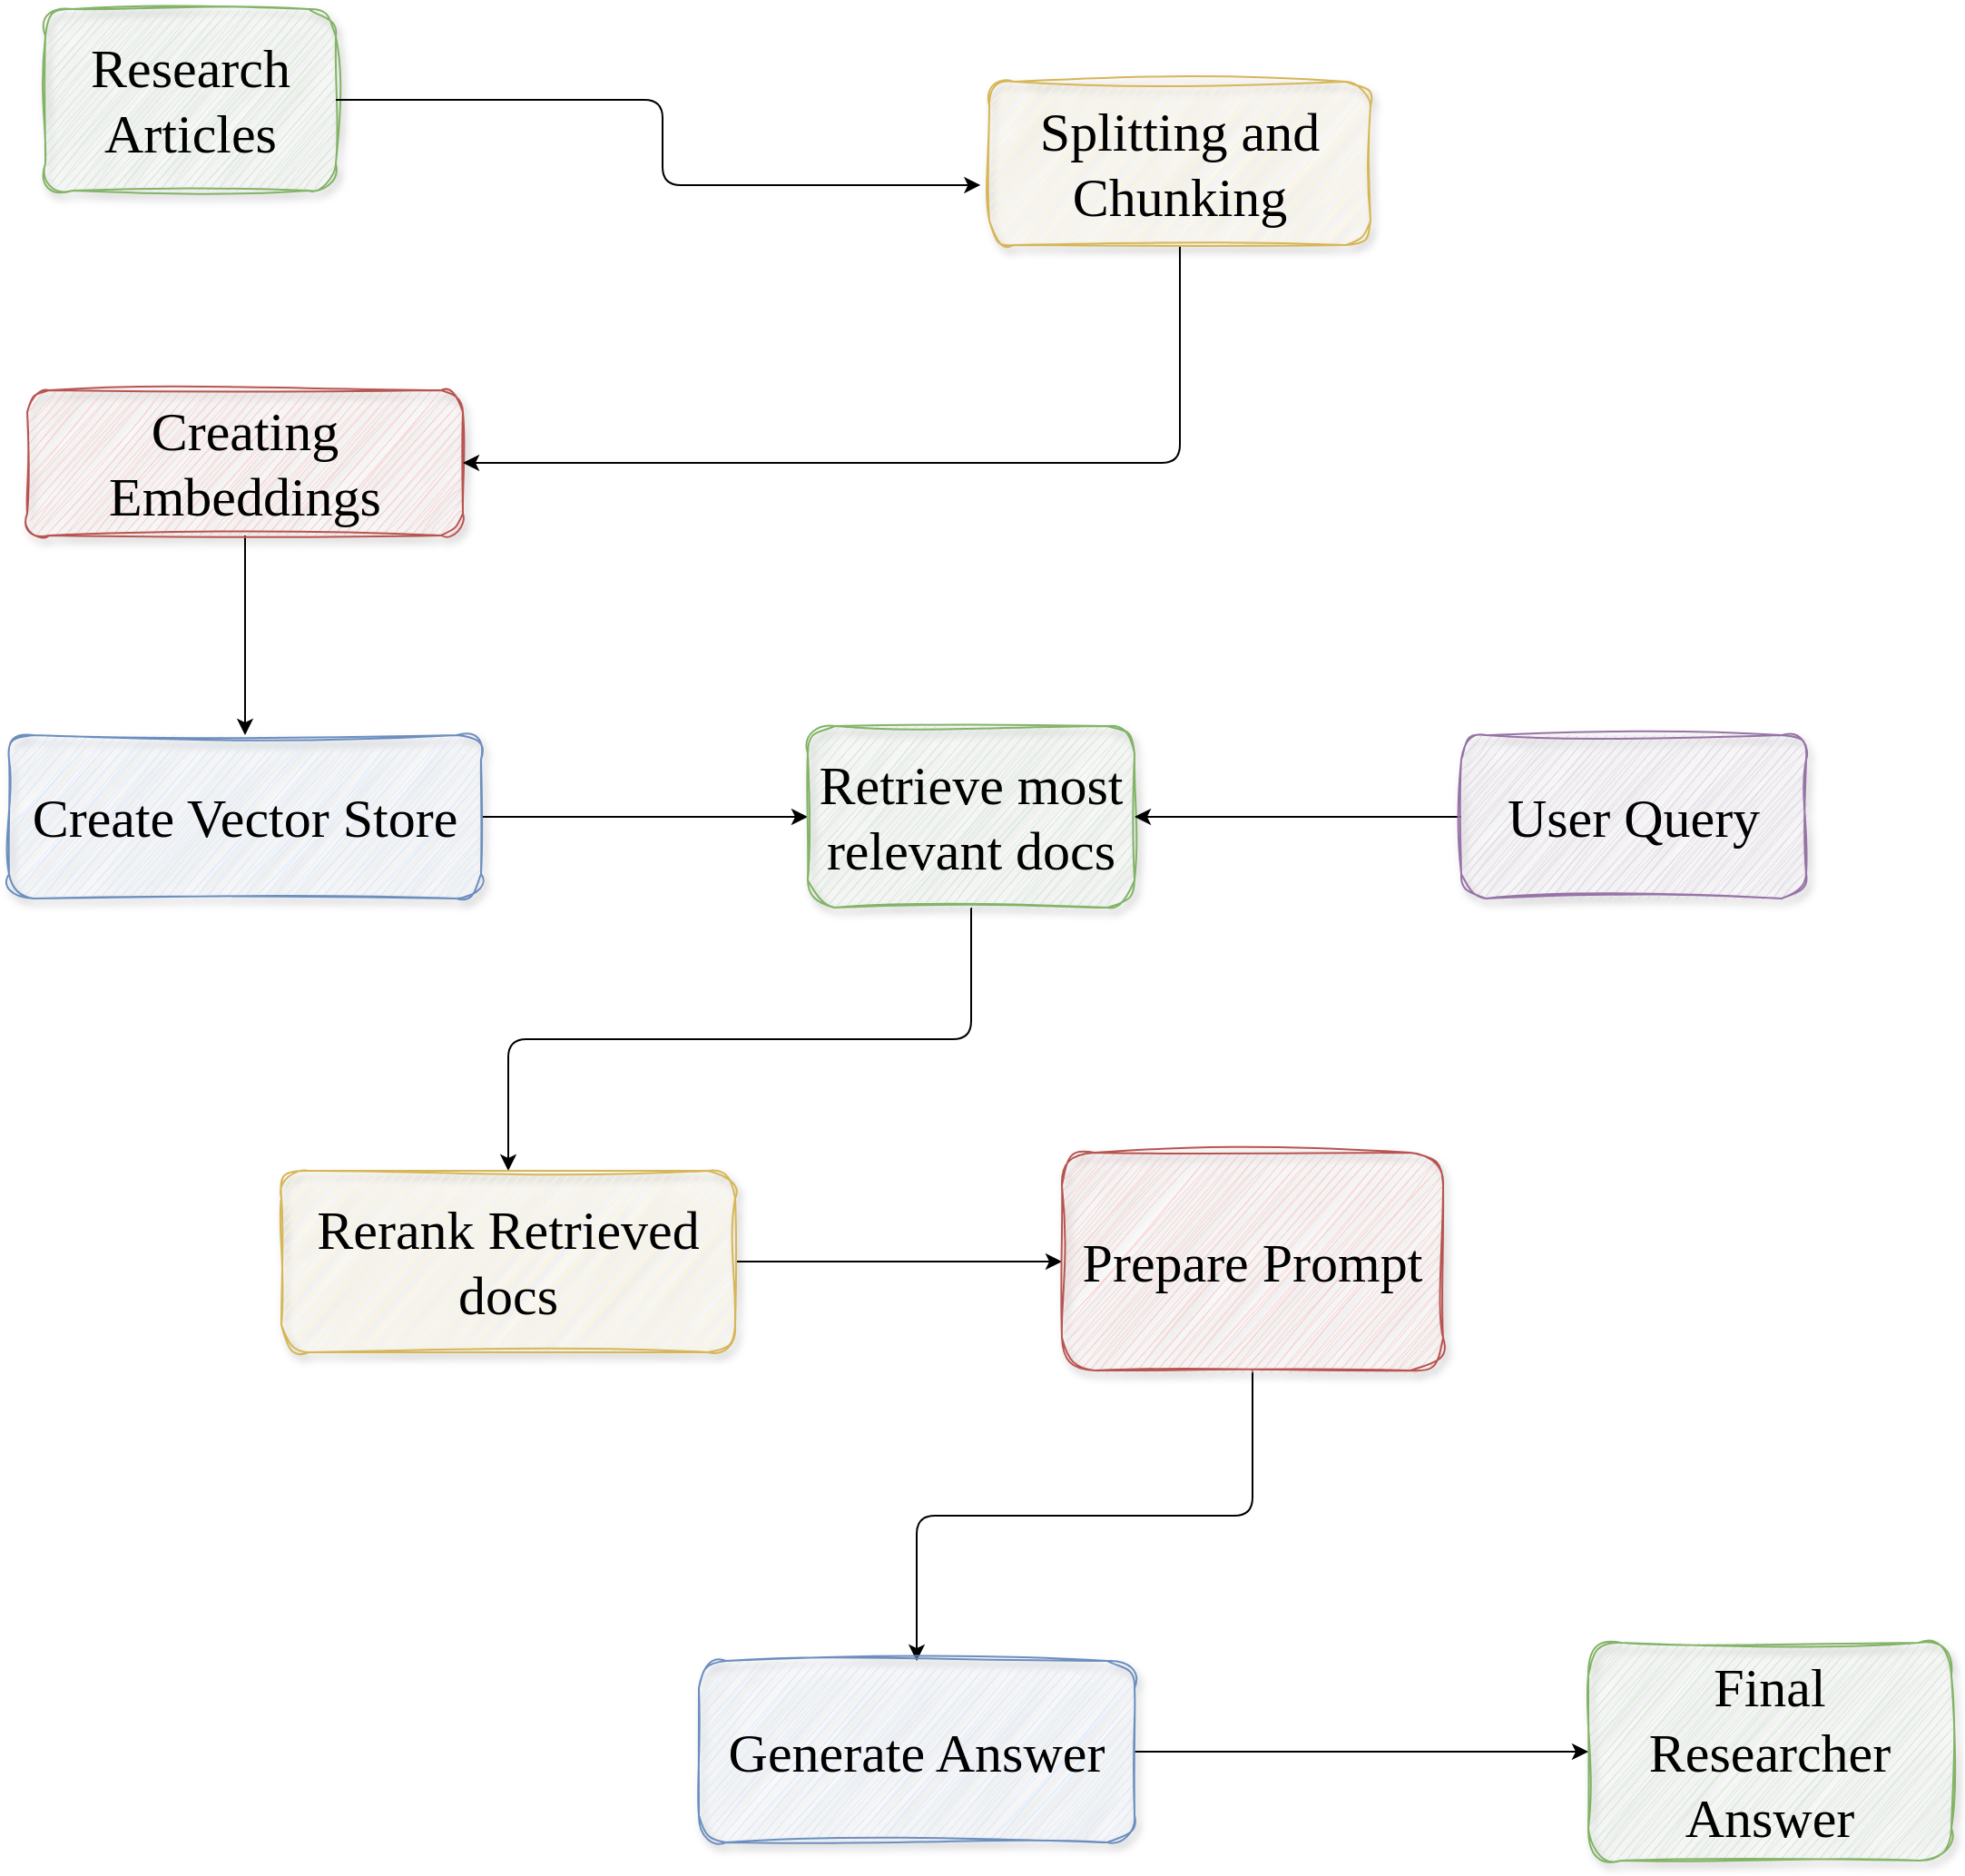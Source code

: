 <mxfile version="27.0.9">
  <diagram name="Page-1" id="FoGwzNI2L2qQ2lyo0fvc">
    <mxGraphModel dx="2038" dy="2209" grid="1" gridSize="10" guides="1" tooltips="1" connect="1" arrows="1" fold="1" page="1" pageScale="1" pageWidth="827" pageHeight="1169" math="0" shadow="0">
      <root>
        <mxCell id="0" />
        <mxCell id="1" parent="0" />
        <mxCell id="DKvXnGrd76LMYUC1vWfy-3" value="&lt;font&gt;Research Articles&lt;/font&gt;" style="rounded=1;whiteSpace=wrap;html=1;fillColor=#d5e8d4;strokeColor=#82b366;sketch=1;curveFitting=1;jiggle=2;shadow=1;glass=0;fontFamily=Times New Roman;fontSize=30;" vertex="1" parent="1">
          <mxGeometry x="-80" y="-150" width="160" height="100" as="geometry" />
        </mxCell>
        <mxCell id="DKvXnGrd76LMYUC1vWfy-18" style="edgeStyle=orthogonalEdgeStyle;rounded=1;orthogonalLoop=1;jettySize=auto;html=1;exitX=1;exitY=0.5;exitDx=0;exitDy=0;entryX=0;entryY=0.5;entryDx=0;entryDy=0;" edge="1" parent="1" source="DKvXnGrd76LMYUC1vWfy-4" target="DKvXnGrd76LMYUC1vWfy-6">
          <mxGeometry relative="1" as="geometry" />
        </mxCell>
        <mxCell id="DKvXnGrd76LMYUC1vWfy-4" value="&lt;span&gt;Create Vector Store&lt;/span&gt;" style="rounded=1;whiteSpace=wrap;html=1;sketch=1;curveFitting=1;jiggle=2;shadow=1;fillColor=#dae8fc;strokeColor=#6c8ebf;fontFamily=Times New Roman;fontSize=30;" vertex="1" parent="1">
          <mxGeometry x="-100" y="250" width="260" height="90" as="geometry" />
        </mxCell>
        <mxCell id="DKvXnGrd76LMYUC1vWfy-17" style="edgeStyle=orthogonalEdgeStyle;rounded=0;orthogonalLoop=1;jettySize=auto;html=1;exitX=0.5;exitY=1;exitDx=0;exitDy=0;entryX=0.5;entryY=0;entryDx=0;entryDy=0;" edge="1" parent="1" source="DKvXnGrd76LMYUC1vWfy-5" target="DKvXnGrd76LMYUC1vWfy-4">
          <mxGeometry relative="1" as="geometry" />
        </mxCell>
        <mxCell id="DKvXnGrd76LMYUC1vWfy-5" value="&lt;span&gt;Creating Embeddings&lt;/span&gt;" style="rounded=1;whiteSpace=wrap;html=1;fillColor=#f8cecc;strokeColor=#b85450;sketch=1;curveFitting=1;jiggle=2;shadow=1;glass=0;fontFamily=Times New Roman;fontSize=30;" vertex="1" parent="1">
          <mxGeometry x="-90" y="60" width="240" height="80" as="geometry" />
        </mxCell>
        <mxCell id="DKvXnGrd76LMYUC1vWfy-23" style="edgeStyle=orthogonalEdgeStyle;rounded=1;orthogonalLoop=1;jettySize=auto;html=1;exitX=0.5;exitY=1;exitDx=0;exitDy=0;curved=0;" edge="1" parent="1" source="DKvXnGrd76LMYUC1vWfy-6" target="DKvXnGrd76LMYUC1vWfy-9">
          <mxGeometry relative="1" as="geometry" />
        </mxCell>
        <mxCell id="DKvXnGrd76LMYUC1vWfy-6" value="&lt;span&gt;Retrieve most relevant docs&lt;/span&gt;" style="rounded=1;whiteSpace=wrap;html=1;sketch=1;curveFitting=1;jiggle=2;shadow=1;fillColor=#d5e8d4;strokeColor=#82b366;fontFamily=Times New Roman;fontSize=30;" vertex="1" parent="1">
          <mxGeometry x="340" y="245" width="180" height="100" as="geometry" />
        </mxCell>
        <mxCell id="DKvXnGrd76LMYUC1vWfy-27" style="edgeStyle=orthogonalEdgeStyle;rounded=1;orthogonalLoop=1;jettySize=auto;html=1;exitX=0.5;exitY=1;exitDx=0;exitDy=0;entryX=1;entryY=0.5;entryDx=0;entryDy=0;" edge="1" parent="1" source="DKvXnGrd76LMYUC1vWfy-7" target="DKvXnGrd76LMYUC1vWfy-5">
          <mxGeometry relative="1" as="geometry" />
        </mxCell>
        <mxCell id="DKvXnGrd76LMYUC1vWfy-7" value="&lt;span&gt;Splitting and Chunking&lt;/span&gt;" style="rounded=1;whiteSpace=wrap;html=1;sketch=1;curveFitting=1;jiggle=2;fillColor=#fff2cc;strokeColor=#d6b656;shadow=1;glass=0;fontFamily=Times New Roman;fontSize=30;" vertex="1" parent="1">
          <mxGeometry x="440" y="-110" width="210" height="90" as="geometry" />
        </mxCell>
        <mxCell id="DKvXnGrd76LMYUC1vWfy-21" style="edgeStyle=orthogonalEdgeStyle;rounded=1;orthogonalLoop=1;jettySize=auto;html=1;exitX=0;exitY=0.5;exitDx=0;exitDy=0;entryX=1;entryY=0.5;entryDx=0;entryDy=0;curved=0;" edge="1" parent="1" source="DKvXnGrd76LMYUC1vWfy-8" target="DKvXnGrd76LMYUC1vWfy-6">
          <mxGeometry relative="1" as="geometry" />
        </mxCell>
        <mxCell id="DKvXnGrd76LMYUC1vWfy-8" value="&lt;font&gt;User Query&lt;/font&gt;" style="rounded=1;whiteSpace=wrap;html=1;sketch=1;curveFitting=1;jiggle=2;shadow=1;fillColor=#e1d5e7;strokeColor=#9673a6;fontFamily=Times New Roman;fontSize=30;" vertex="1" parent="1">
          <mxGeometry x="700" y="250" width="190" height="90" as="geometry" />
        </mxCell>
        <mxCell id="DKvXnGrd76LMYUC1vWfy-24" style="edgeStyle=orthogonalEdgeStyle;rounded=1;orthogonalLoop=1;jettySize=auto;html=1;exitX=1;exitY=0.5;exitDx=0;exitDy=0;entryX=0;entryY=0.5;entryDx=0;entryDy=0;" edge="1" parent="1" source="DKvXnGrd76LMYUC1vWfy-9" target="DKvXnGrd76LMYUC1vWfy-11">
          <mxGeometry relative="1" as="geometry" />
        </mxCell>
        <mxCell id="DKvXnGrd76LMYUC1vWfy-9" value="&lt;span&gt;Rerank Retrieved docs&lt;/span&gt;" style="rounded=1;whiteSpace=wrap;html=1;sketch=1;curveFitting=1;jiggle=2;shadow=1;fillColor=#fff2cc;strokeColor=#d6b656;fontFamily=Times New Roman;fontSize=30;" vertex="1" parent="1">
          <mxGeometry x="50" y="490" width="250" height="100" as="geometry" />
        </mxCell>
        <mxCell id="DKvXnGrd76LMYUC1vWfy-10" value="&lt;span&gt;Final Researcher Answer&lt;/span&gt;" style="rounded=1;whiteSpace=wrap;html=1;sketch=1;curveFitting=1;jiggle=2;shadow=1;fillColor=#d5e8d4;strokeColor=#82b366;fontFamily=Times New Roman;fontSize=30;" vertex="1" parent="1">
          <mxGeometry x="770" y="750" width="200" height="120" as="geometry" />
        </mxCell>
        <mxCell id="DKvXnGrd76LMYUC1vWfy-28" style="edgeStyle=orthogonalEdgeStyle;rounded=1;orthogonalLoop=1;jettySize=auto;html=1;exitX=0.5;exitY=1;exitDx=0;exitDy=0;entryX=0.5;entryY=0;entryDx=0;entryDy=0;curved=0;" edge="1" parent="1" source="DKvXnGrd76LMYUC1vWfy-11" target="DKvXnGrd76LMYUC1vWfy-25">
          <mxGeometry relative="1" as="geometry" />
        </mxCell>
        <mxCell id="DKvXnGrd76LMYUC1vWfy-11" value="&lt;span&gt;Prepare Prompt&lt;/span&gt;" style="rounded=1;whiteSpace=wrap;html=1;sketch=1;curveFitting=1;jiggle=2;shadow=1;fillColor=#f8cecc;strokeColor=#b85450;fontFamily=Times New Roman;fontSize=30;" vertex="1" parent="1">
          <mxGeometry x="480" y="480" width="210" height="120" as="geometry" />
        </mxCell>
        <mxCell id="DKvXnGrd76LMYUC1vWfy-15" style="edgeStyle=orthogonalEdgeStyle;rounded=1;orthogonalLoop=1;jettySize=auto;html=1;exitX=1;exitY=0.5;exitDx=0;exitDy=0;entryX=-0.023;entryY=0.633;entryDx=0;entryDy=0;entryPerimeter=0;curved=0;" edge="1" parent="1" source="DKvXnGrd76LMYUC1vWfy-3" target="DKvXnGrd76LMYUC1vWfy-7">
          <mxGeometry relative="1" as="geometry" />
        </mxCell>
        <mxCell id="DKvXnGrd76LMYUC1vWfy-26" style="edgeStyle=orthogonalEdgeStyle;rounded=1;orthogonalLoop=1;jettySize=auto;html=1;exitX=1;exitY=0.5;exitDx=0;exitDy=0;entryX=0;entryY=0.5;entryDx=0;entryDy=0;" edge="1" parent="1" source="DKvXnGrd76LMYUC1vWfy-25" target="DKvXnGrd76LMYUC1vWfy-10">
          <mxGeometry relative="1" as="geometry" />
        </mxCell>
        <mxCell id="DKvXnGrd76LMYUC1vWfy-25" value="&lt;span&gt;Generate Answer&lt;/span&gt;" style="rounded=1;whiteSpace=wrap;html=1;sketch=1;curveFitting=1;jiggle=2;shadow=1;fillColor=#dae8fc;strokeColor=#6c8ebf;fontFamily=Times New Roman;fontSize=30;" vertex="1" parent="1">
          <mxGeometry x="280" y="760" width="240" height="100" as="geometry" />
        </mxCell>
      </root>
    </mxGraphModel>
  </diagram>
</mxfile>
